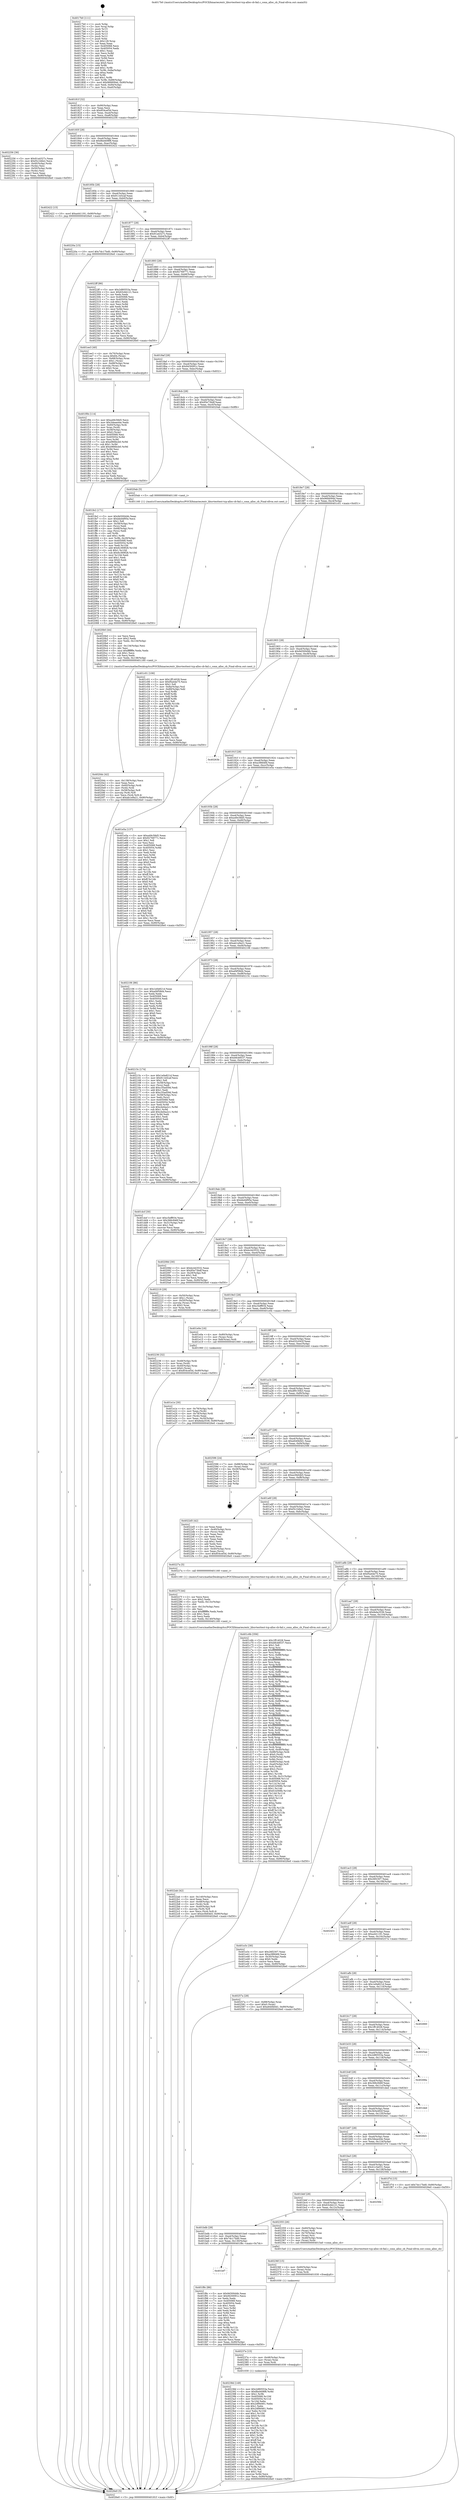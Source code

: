 digraph "0x4017b0" {
  label = "0x4017b0 (/mnt/c/Users/mathe/Desktop/tcc/POCII/binaries/extr_libuvtesttest-tcp-alloc-cb-fail.c_conn_alloc_cb_Final-ollvm.out::main(0))"
  labelloc = "t"
  node[shape=record]

  Entry [label="",width=0.3,height=0.3,shape=circle,fillcolor=black,style=filled]
  "0x40181f" [label="{
     0x40181f [32]\l
     | [instrs]\l
     &nbsp;&nbsp;0x40181f \<+6\>: mov -0x90(%rbp),%eax\l
     &nbsp;&nbsp;0x401825 \<+2\>: mov %eax,%ecx\l
     &nbsp;&nbsp;0x401827 \<+6\>: sub $0x854cef3d,%ecx\l
     &nbsp;&nbsp;0x40182d \<+6\>: mov %eax,-0xa4(%rbp)\l
     &nbsp;&nbsp;0x401833 \<+6\>: mov %ecx,-0xa8(%rbp)\l
     &nbsp;&nbsp;0x401839 \<+6\>: je 0000000000402256 \<main+0xaa6\>\l
  }"]
  "0x402256" [label="{
     0x402256 [36]\l
     | [instrs]\l
     &nbsp;&nbsp;0x402256 \<+5\>: mov $0x91a4327c,%eax\l
     &nbsp;&nbsp;0x40225b \<+5\>: mov $0xf3c1b6e2,%ecx\l
     &nbsp;&nbsp;0x402260 \<+4\>: mov -0x40(%rbp),%rdx\l
     &nbsp;&nbsp;0x402264 \<+2\>: mov (%rdx),%esi\l
     &nbsp;&nbsp;0x402266 \<+4\>: mov -0x50(%rbp),%rdx\l
     &nbsp;&nbsp;0x40226a \<+2\>: cmp (%rdx),%esi\l
     &nbsp;&nbsp;0x40226c \<+3\>: cmovl %ecx,%eax\l
     &nbsp;&nbsp;0x40226f \<+6\>: mov %eax,-0x90(%rbp)\l
     &nbsp;&nbsp;0x402275 \<+5\>: jmp 00000000004026e0 \<main+0xf30\>\l
  }"]
  "0x40183f" [label="{
     0x40183f [28]\l
     | [instrs]\l
     &nbsp;&nbsp;0x40183f \<+5\>: jmp 0000000000401844 \<main+0x94\>\l
     &nbsp;&nbsp;0x401844 \<+6\>: mov -0xa4(%rbp),%eax\l
     &nbsp;&nbsp;0x40184a \<+5\>: sub $0x8bd408f8,%eax\l
     &nbsp;&nbsp;0x40184f \<+6\>: mov %eax,-0xac(%rbp)\l
     &nbsp;&nbsp;0x401855 \<+6\>: je 0000000000402422 \<main+0xc72\>\l
  }"]
  Exit [label="",width=0.3,height=0.3,shape=circle,fillcolor=black,style=filled,peripheries=2]
  "0x402422" [label="{
     0x402422 [15]\l
     | [instrs]\l
     &nbsp;&nbsp;0x402422 \<+10\>: movl $0xa441191,-0x90(%rbp)\l
     &nbsp;&nbsp;0x40242c \<+5\>: jmp 00000000004026e0 \<main+0xf30\>\l
  }"]
  "0x40185b" [label="{
     0x40185b [28]\l
     | [instrs]\l
     &nbsp;&nbsp;0x40185b \<+5\>: jmp 0000000000401860 \<main+0xb0\>\l
     &nbsp;&nbsp;0x401860 \<+6\>: mov -0xa4(%rbp),%eax\l
     &nbsp;&nbsp;0x401866 \<+5\>: sub $0x911b5caf,%eax\l
     &nbsp;&nbsp;0x40186b \<+6\>: mov %eax,-0xb0(%rbp)\l
     &nbsp;&nbsp;0x401871 \<+6\>: je 000000000040220a \<main+0xa5a\>\l
  }"]
  "0x40238d" [label="{
     0x40238d [149]\l
     | [instrs]\l
     &nbsp;&nbsp;0x40238d \<+5\>: mov $0x2d80553a,%ecx\l
     &nbsp;&nbsp;0x402392 \<+6\>: mov $0x8bd408f8,%r8d\l
     &nbsp;&nbsp;0x402398 \<+3\>: mov $0x1,%r9b\l
     &nbsp;&nbsp;0x40239b \<+8\>: mov 0x405068,%r10d\l
     &nbsp;&nbsp;0x4023a3 \<+8\>: mov 0x405054,%r11d\l
     &nbsp;&nbsp;0x4023ab \<+3\>: mov %r10d,%ebx\l
     &nbsp;&nbsp;0x4023ae \<+6\>: add $0x2df9d461,%ebx\l
     &nbsp;&nbsp;0x4023b4 \<+3\>: sub $0x1,%ebx\l
     &nbsp;&nbsp;0x4023b7 \<+6\>: sub $0x2df9d461,%ebx\l
     &nbsp;&nbsp;0x4023bd \<+4\>: imul %ebx,%r10d\l
     &nbsp;&nbsp;0x4023c1 \<+4\>: and $0x1,%r10d\l
     &nbsp;&nbsp;0x4023c5 \<+4\>: cmp $0x0,%r10d\l
     &nbsp;&nbsp;0x4023c9 \<+4\>: sete %r14b\l
     &nbsp;&nbsp;0x4023cd \<+4\>: cmp $0xa,%r11d\l
     &nbsp;&nbsp;0x4023d1 \<+4\>: setl %r15b\l
     &nbsp;&nbsp;0x4023d5 \<+3\>: mov %r14b,%r12b\l
     &nbsp;&nbsp;0x4023d8 \<+4\>: xor $0xff,%r12b\l
     &nbsp;&nbsp;0x4023dc \<+3\>: mov %r15b,%r13b\l
     &nbsp;&nbsp;0x4023df \<+4\>: xor $0xff,%r13b\l
     &nbsp;&nbsp;0x4023e3 \<+4\>: xor $0x1,%r9b\l
     &nbsp;&nbsp;0x4023e7 \<+3\>: mov %r12b,%al\l
     &nbsp;&nbsp;0x4023ea \<+2\>: and $0xff,%al\l
     &nbsp;&nbsp;0x4023ec \<+3\>: and %r9b,%r14b\l
     &nbsp;&nbsp;0x4023ef \<+3\>: mov %r13b,%dl\l
     &nbsp;&nbsp;0x4023f2 \<+3\>: and $0xff,%dl\l
     &nbsp;&nbsp;0x4023f5 \<+3\>: and %r9b,%r15b\l
     &nbsp;&nbsp;0x4023f8 \<+3\>: or %r14b,%al\l
     &nbsp;&nbsp;0x4023fb \<+3\>: or %r15b,%dl\l
     &nbsp;&nbsp;0x4023fe \<+2\>: xor %dl,%al\l
     &nbsp;&nbsp;0x402400 \<+3\>: or %r13b,%r12b\l
     &nbsp;&nbsp;0x402403 \<+4\>: xor $0xff,%r12b\l
     &nbsp;&nbsp;0x402407 \<+4\>: or $0x1,%r9b\l
     &nbsp;&nbsp;0x40240b \<+3\>: and %r9b,%r12b\l
     &nbsp;&nbsp;0x40240e \<+3\>: or %r12b,%al\l
     &nbsp;&nbsp;0x402411 \<+2\>: test $0x1,%al\l
     &nbsp;&nbsp;0x402413 \<+4\>: cmovne %r8d,%ecx\l
     &nbsp;&nbsp;0x402417 \<+6\>: mov %ecx,-0x90(%rbp)\l
     &nbsp;&nbsp;0x40241d \<+5\>: jmp 00000000004026e0 \<main+0xf30\>\l
  }"]
  "0x40220a" [label="{
     0x40220a [15]\l
     | [instrs]\l
     &nbsp;&nbsp;0x40220a \<+10\>: movl $0x7dc17bd0,-0x90(%rbp)\l
     &nbsp;&nbsp;0x402214 \<+5\>: jmp 00000000004026e0 \<main+0xf30\>\l
  }"]
  "0x401877" [label="{
     0x401877 [28]\l
     | [instrs]\l
     &nbsp;&nbsp;0x401877 \<+5\>: jmp 000000000040187c \<main+0xcc\>\l
     &nbsp;&nbsp;0x40187c \<+6\>: mov -0xa4(%rbp),%eax\l
     &nbsp;&nbsp;0x401882 \<+5\>: sub $0x91a4327c,%eax\l
     &nbsp;&nbsp;0x401887 \<+6\>: mov %eax,-0xb4(%rbp)\l
     &nbsp;&nbsp;0x40188d \<+6\>: je 00000000004022ff \<main+0xb4f\>\l
  }"]
  "0x40237e" [label="{
     0x40237e [15]\l
     | [instrs]\l
     &nbsp;&nbsp;0x40237e \<+4\>: mov -0x48(%rbp),%rax\l
     &nbsp;&nbsp;0x402382 \<+3\>: mov (%rax),%rax\l
     &nbsp;&nbsp;0x402385 \<+3\>: mov %rax,%rdi\l
     &nbsp;&nbsp;0x402388 \<+5\>: call 0000000000401030 \<free@plt\>\l
     | [calls]\l
     &nbsp;&nbsp;0x401030 \{1\} (unknown)\l
  }"]
  "0x4022ff" [label="{
     0x4022ff [86]\l
     | [instrs]\l
     &nbsp;&nbsp;0x4022ff \<+5\>: mov $0x2d80553a,%eax\l
     &nbsp;&nbsp;0x402304 \<+5\>: mov $0x63cbb121,%ecx\l
     &nbsp;&nbsp;0x402309 \<+2\>: xor %edx,%edx\l
     &nbsp;&nbsp;0x40230b \<+7\>: mov 0x405068,%esi\l
     &nbsp;&nbsp;0x402312 \<+7\>: mov 0x405054,%edi\l
     &nbsp;&nbsp;0x402319 \<+3\>: sub $0x1,%edx\l
     &nbsp;&nbsp;0x40231c \<+3\>: mov %esi,%r8d\l
     &nbsp;&nbsp;0x40231f \<+3\>: add %edx,%r8d\l
     &nbsp;&nbsp;0x402322 \<+4\>: imul %r8d,%esi\l
     &nbsp;&nbsp;0x402326 \<+3\>: and $0x1,%esi\l
     &nbsp;&nbsp;0x402329 \<+3\>: cmp $0x0,%esi\l
     &nbsp;&nbsp;0x40232c \<+4\>: sete %r9b\l
     &nbsp;&nbsp;0x402330 \<+3\>: cmp $0xa,%edi\l
     &nbsp;&nbsp;0x402333 \<+4\>: setl %r10b\l
     &nbsp;&nbsp;0x402337 \<+3\>: mov %r9b,%r11b\l
     &nbsp;&nbsp;0x40233a \<+3\>: and %r10b,%r11b\l
     &nbsp;&nbsp;0x40233d \<+3\>: xor %r10b,%r9b\l
     &nbsp;&nbsp;0x402340 \<+3\>: or %r9b,%r11b\l
     &nbsp;&nbsp;0x402343 \<+4\>: test $0x1,%r11b\l
     &nbsp;&nbsp;0x402347 \<+3\>: cmovne %ecx,%eax\l
     &nbsp;&nbsp;0x40234a \<+6\>: mov %eax,-0x90(%rbp)\l
     &nbsp;&nbsp;0x402350 \<+5\>: jmp 00000000004026e0 \<main+0xf30\>\l
  }"]
  "0x401893" [label="{
     0x401893 [28]\l
     | [instrs]\l
     &nbsp;&nbsp;0x401893 \<+5\>: jmp 0000000000401898 \<main+0xe8\>\l
     &nbsp;&nbsp;0x401898 \<+6\>: mov -0xa4(%rbp),%eax\l
     &nbsp;&nbsp;0x40189e \<+5\>: sub $0x92769771,%eax\l
     &nbsp;&nbsp;0x4018a3 \<+6\>: mov %eax,-0xb8(%rbp)\l
     &nbsp;&nbsp;0x4018a9 \<+6\>: je 0000000000401ee3 \<main+0x733\>\l
  }"]
  "0x40236f" [label="{
     0x40236f [15]\l
     | [instrs]\l
     &nbsp;&nbsp;0x40236f \<+4\>: mov -0x60(%rbp),%rax\l
     &nbsp;&nbsp;0x402373 \<+3\>: mov (%rax),%rax\l
     &nbsp;&nbsp;0x402376 \<+3\>: mov %rax,%rdi\l
     &nbsp;&nbsp;0x402379 \<+5\>: call 0000000000401030 \<free@plt\>\l
     | [calls]\l
     &nbsp;&nbsp;0x401030 \{1\} (unknown)\l
  }"]
  "0x401ee3" [label="{
     0x401ee3 [40]\l
     | [instrs]\l
     &nbsp;&nbsp;0x401ee3 \<+4\>: mov -0x70(%rbp),%rax\l
     &nbsp;&nbsp;0x401ee7 \<+7\>: movq $0x64,(%rax)\l
     &nbsp;&nbsp;0x401eee \<+4\>: mov -0x68(%rbp),%rax\l
     &nbsp;&nbsp;0x401ef2 \<+6\>: movl $0x1,(%rax)\l
     &nbsp;&nbsp;0x401ef8 \<+4\>: mov -0x68(%rbp),%rax\l
     &nbsp;&nbsp;0x401efc \<+3\>: movslq (%rax),%rax\l
     &nbsp;&nbsp;0x401eff \<+4\>: shl $0x2,%rax\l
     &nbsp;&nbsp;0x401f03 \<+3\>: mov %rax,%rdi\l
     &nbsp;&nbsp;0x401f06 \<+5\>: call 0000000000401050 \<malloc@plt\>\l
     | [calls]\l
     &nbsp;&nbsp;0x401050 \{1\} (unknown)\l
  }"]
  "0x4018af" [label="{
     0x4018af [28]\l
     | [instrs]\l
     &nbsp;&nbsp;0x4018af \<+5\>: jmp 00000000004018b4 \<main+0x104\>\l
     &nbsp;&nbsp;0x4018b4 \<+6\>: mov -0xa4(%rbp),%eax\l
     &nbsp;&nbsp;0x4018ba \<+5\>: sub $0x9430091c,%eax\l
     &nbsp;&nbsp;0x4018bf \<+6\>: mov %eax,-0xbc(%rbp)\l
     &nbsp;&nbsp;0x4018c5 \<+6\>: je 0000000000401fe2 \<main+0x832\>\l
  }"]
  "0x4022ab" [label="{
     0x4022ab [42]\l
     | [instrs]\l
     &nbsp;&nbsp;0x4022ab \<+6\>: mov -0x140(%rbp),%ecx\l
     &nbsp;&nbsp;0x4022b1 \<+3\>: imul %eax,%ecx\l
     &nbsp;&nbsp;0x4022b4 \<+4\>: mov -0x48(%rbp),%rdi\l
     &nbsp;&nbsp;0x4022b8 \<+3\>: mov (%rdi),%rdi\l
     &nbsp;&nbsp;0x4022bb \<+4\>: mov -0x40(%rbp),%r8\l
     &nbsp;&nbsp;0x4022bf \<+3\>: movslq (%r8),%r8\l
     &nbsp;&nbsp;0x4022c2 \<+4\>: mov %ecx,(%rdi,%r8,4)\l
     &nbsp;&nbsp;0x4022c6 \<+10\>: movl $0xec0b64b5,-0x90(%rbp)\l
     &nbsp;&nbsp;0x4022d0 \<+5\>: jmp 00000000004026e0 \<main+0xf30\>\l
  }"]
  "0x401fe2" [label="{
     0x401fe2 [171]\l
     | [instrs]\l
     &nbsp;&nbsp;0x401fe2 \<+5\>: mov $0x9d300d4b,%eax\l
     &nbsp;&nbsp;0x401fe7 \<+5\>: mov $0xbbd4f95e,%ecx\l
     &nbsp;&nbsp;0x401fec \<+2\>: mov $0x1,%dl\l
     &nbsp;&nbsp;0x401fee \<+4\>: mov -0x58(%rbp),%rsi\l
     &nbsp;&nbsp;0x401ff2 \<+2\>: mov (%rsi),%edi\l
     &nbsp;&nbsp;0x401ff4 \<+4\>: mov -0x68(%rbp),%rsi\l
     &nbsp;&nbsp;0x401ff8 \<+2\>: cmp (%rsi),%edi\l
     &nbsp;&nbsp;0x401ffa \<+4\>: setl %r8b\l
     &nbsp;&nbsp;0x401ffe \<+4\>: and $0x1,%r8b\l
     &nbsp;&nbsp;0x402002 \<+4\>: mov %r8b,-0x29(%rbp)\l
     &nbsp;&nbsp;0x402006 \<+7\>: mov 0x405068,%edi\l
     &nbsp;&nbsp;0x40200d \<+8\>: mov 0x405054,%r9d\l
     &nbsp;&nbsp;0x402015 \<+3\>: mov %edi,%r10d\l
     &nbsp;&nbsp;0x402018 \<+7\>: add $0x6c369f28,%r10d\l
     &nbsp;&nbsp;0x40201f \<+4\>: sub $0x1,%r10d\l
     &nbsp;&nbsp;0x402023 \<+7\>: sub $0x6c369f28,%r10d\l
     &nbsp;&nbsp;0x40202a \<+4\>: imul %r10d,%edi\l
     &nbsp;&nbsp;0x40202e \<+3\>: and $0x1,%edi\l
     &nbsp;&nbsp;0x402031 \<+3\>: cmp $0x0,%edi\l
     &nbsp;&nbsp;0x402034 \<+4\>: sete %r8b\l
     &nbsp;&nbsp;0x402038 \<+4\>: cmp $0xa,%r9d\l
     &nbsp;&nbsp;0x40203c \<+4\>: setl %r11b\l
     &nbsp;&nbsp;0x402040 \<+3\>: mov %r8b,%bl\l
     &nbsp;&nbsp;0x402043 \<+3\>: xor $0xff,%bl\l
     &nbsp;&nbsp;0x402046 \<+3\>: mov %r11b,%r14b\l
     &nbsp;&nbsp;0x402049 \<+4\>: xor $0xff,%r14b\l
     &nbsp;&nbsp;0x40204d \<+3\>: xor $0x0,%dl\l
     &nbsp;&nbsp;0x402050 \<+3\>: mov %bl,%r15b\l
     &nbsp;&nbsp;0x402053 \<+4\>: and $0x0,%r15b\l
     &nbsp;&nbsp;0x402057 \<+3\>: and %dl,%r8b\l
     &nbsp;&nbsp;0x40205a \<+3\>: mov %r14b,%r12b\l
     &nbsp;&nbsp;0x40205d \<+4\>: and $0x0,%r12b\l
     &nbsp;&nbsp;0x402061 \<+3\>: and %dl,%r11b\l
     &nbsp;&nbsp;0x402064 \<+3\>: or %r8b,%r15b\l
     &nbsp;&nbsp;0x402067 \<+3\>: or %r11b,%r12b\l
     &nbsp;&nbsp;0x40206a \<+3\>: xor %r12b,%r15b\l
     &nbsp;&nbsp;0x40206d \<+3\>: or %r14b,%bl\l
     &nbsp;&nbsp;0x402070 \<+3\>: xor $0xff,%bl\l
     &nbsp;&nbsp;0x402073 \<+3\>: or $0x0,%dl\l
     &nbsp;&nbsp;0x402076 \<+2\>: and %dl,%bl\l
     &nbsp;&nbsp;0x402078 \<+3\>: or %bl,%r15b\l
     &nbsp;&nbsp;0x40207b \<+4\>: test $0x1,%r15b\l
     &nbsp;&nbsp;0x40207f \<+3\>: cmovne %ecx,%eax\l
     &nbsp;&nbsp;0x402082 \<+6\>: mov %eax,-0x90(%rbp)\l
     &nbsp;&nbsp;0x402088 \<+5\>: jmp 00000000004026e0 \<main+0xf30\>\l
  }"]
  "0x4018cb" [label="{
     0x4018cb [28]\l
     | [instrs]\l
     &nbsp;&nbsp;0x4018cb \<+5\>: jmp 00000000004018d0 \<main+0x120\>\l
     &nbsp;&nbsp;0x4018d0 \<+6\>: mov -0xa4(%rbp),%eax\l
     &nbsp;&nbsp;0x4018d6 \<+5\>: sub $0x95e73bdf,%eax\l
     &nbsp;&nbsp;0x4018db \<+6\>: mov %eax,-0xc0(%rbp)\l
     &nbsp;&nbsp;0x4018e1 \<+6\>: je 00000000004020ab \<main+0x8fb\>\l
  }"]
  "0x40227f" [label="{
     0x40227f [44]\l
     | [instrs]\l
     &nbsp;&nbsp;0x40227f \<+2\>: xor %ecx,%ecx\l
     &nbsp;&nbsp;0x402281 \<+5\>: mov $0x2,%edx\l
     &nbsp;&nbsp;0x402286 \<+6\>: mov %edx,-0x13c(%rbp)\l
     &nbsp;&nbsp;0x40228c \<+1\>: cltd\l
     &nbsp;&nbsp;0x40228d \<+6\>: mov -0x13c(%rbp),%esi\l
     &nbsp;&nbsp;0x402293 \<+2\>: idiv %esi\l
     &nbsp;&nbsp;0x402295 \<+6\>: imul $0xfffffffe,%edx,%edx\l
     &nbsp;&nbsp;0x40229b \<+3\>: sub $0x1,%ecx\l
     &nbsp;&nbsp;0x40229e \<+2\>: sub %ecx,%edx\l
     &nbsp;&nbsp;0x4022a0 \<+6\>: mov %edx,-0x140(%rbp)\l
     &nbsp;&nbsp;0x4022a6 \<+5\>: call 0000000000401160 \<next_i\>\l
     | [calls]\l
     &nbsp;&nbsp;0x401160 \{1\} (/mnt/c/Users/mathe/Desktop/tcc/POCII/binaries/extr_libuvtesttest-tcp-alloc-cb-fail.c_conn_alloc_cb_Final-ollvm.out::next_i)\l
  }"]
  "0x4020ab" [label="{
     0x4020ab [5]\l
     | [instrs]\l
     &nbsp;&nbsp;0x4020ab \<+5\>: call 0000000000401160 \<next_i\>\l
     | [calls]\l
     &nbsp;&nbsp;0x401160 \{1\} (/mnt/c/Users/mathe/Desktop/tcc/POCII/binaries/extr_libuvtesttest-tcp-alloc-cb-fail.c_conn_alloc_cb_Final-ollvm.out::next_i)\l
  }"]
  "0x4018e7" [label="{
     0x4018e7 [28]\l
     | [instrs]\l
     &nbsp;&nbsp;0x4018e7 \<+5\>: jmp 00000000004018ec \<main+0x13c\>\l
     &nbsp;&nbsp;0x4018ec \<+6\>: mov -0xa4(%rbp),%eax\l
     &nbsp;&nbsp;0x4018f2 \<+5\>: sub $0x96fd094d,%eax\l
     &nbsp;&nbsp;0x4018f7 \<+6\>: mov %eax,-0xc4(%rbp)\l
     &nbsp;&nbsp;0x4018fd \<+6\>: je 0000000000401c01 \<main+0x451\>\l
  }"]
  "0x402236" [label="{
     0x402236 [32]\l
     | [instrs]\l
     &nbsp;&nbsp;0x402236 \<+4\>: mov -0x48(%rbp),%rdi\l
     &nbsp;&nbsp;0x40223a \<+3\>: mov %rax,(%rdi)\l
     &nbsp;&nbsp;0x40223d \<+4\>: mov -0x40(%rbp),%rax\l
     &nbsp;&nbsp;0x402241 \<+6\>: movl $0x0,(%rax)\l
     &nbsp;&nbsp;0x402247 \<+10\>: movl $0x854cef3d,-0x90(%rbp)\l
     &nbsp;&nbsp;0x402251 \<+5\>: jmp 00000000004026e0 \<main+0xf30\>\l
  }"]
  "0x401c01" [label="{
     0x401c01 [106]\l
     | [instrs]\l
     &nbsp;&nbsp;0x401c01 \<+5\>: mov $0x1ff14028,%eax\l
     &nbsp;&nbsp;0x401c06 \<+5\>: mov $0xf5a44e75,%ecx\l
     &nbsp;&nbsp;0x401c0b \<+2\>: mov $0x1,%dl\l
     &nbsp;&nbsp;0x401c0d \<+7\>: mov -0x8a(%rbp),%sil\l
     &nbsp;&nbsp;0x401c14 \<+7\>: mov -0x89(%rbp),%dil\l
     &nbsp;&nbsp;0x401c1b \<+3\>: mov %sil,%r8b\l
     &nbsp;&nbsp;0x401c1e \<+4\>: xor $0xff,%r8b\l
     &nbsp;&nbsp;0x401c22 \<+3\>: mov %dil,%r9b\l
     &nbsp;&nbsp;0x401c25 \<+4\>: xor $0xff,%r9b\l
     &nbsp;&nbsp;0x401c29 \<+3\>: xor $0x1,%dl\l
     &nbsp;&nbsp;0x401c2c \<+3\>: mov %r8b,%r10b\l
     &nbsp;&nbsp;0x401c2f \<+4\>: and $0xff,%r10b\l
     &nbsp;&nbsp;0x401c33 \<+3\>: and %dl,%sil\l
     &nbsp;&nbsp;0x401c36 \<+3\>: mov %r9b,%r11b\l
     &nbsp;&nbsp;0x401c39 \<+4\>: and $0xff,%r11b\l
     &nbsp;&nbsp;0x401c3d \<+3\>: and %dl,%dil\l
     &nbsp;&nbsp;0x401c40 \<+3\>: or %sil,%r10b\l
     &nbsp;&nbsp;0x401c43 \<+3\>: or %dil,%r11b\l
     &nbsp;&nbsp;0x401c46 \<+3\>: xor %r11b,%r10b\l
     &nbsp;&nbsp;0x401c49 \<+3\>: or %r9b,%r8b\l
     &nbsp;&nbsp;0x401c4c \<+4\>: xor $0xff,%r8b\l
     &nbsp;&nbsp;0x401c50 \<+3\>: or $0x1,%dl\l
     &nbsp;&nbsp;0x401c53 \<+3\>: and %dl,%r8b\l
     &nbsp;&nbsp;0x401c56 \<+3\>: or %r8b,%r10b\l
     &nbsp;&nbsp;0x401c59 \<+4\>: test $0x1,%r10b\l
     &nbsp;&nbsp;0x401c5d \<+3\>: cmovne %ecx,%eax\l
     &nbsp;&nbsp;0x401c60 \<+6\>: mov %eax,-0x90(%rbp)\l
     &nbsp;&nbsp;0x401c66 \<+5\>: jmp 00000000004026e0 \<main+0xf30\>\l
  }"]
  "0x401903" [label="{
     0x401903 [28]\l
     | [instrs]\l
     &nbsp;&nbsp;0x401903 \<+5\>: jmp 0000000000401908 \<main+0x158\>\l
     &nbsp;&nbsp;0x401908 \<+6\>: mov -0xa4(%rbp),%eax\l
     &nbsp;&nbsp;0x40190e \<+5\>: sub $0x9d300d4b,%eax\l
     &nbsp;&nbsp;0x401913 \<+6\>: mov %eax,-0xc8(%rbp)\l
     &nbsp;&nbsp;0x401919 \<+6\>: je 000000000040263b \<main+0xe8b\>\l
  }"]
  "0x4026e0" [label="{
     0x4026e0 [5]\l
     | [instrs]\l
     &nbsp;&nbsp;0x4026e0 \<+5\>: jmp 000000000040181f \<main+0x6f\>\l
  }"]
  "0x4017b0" [label="{
     0x4017b0 [111]\l
     | [instrs]\l
     &nbsp;&nbsp;0x4017b0 \<+1\>: push %rbp\l
     &nbsp;&nbsp;0x4017b1 \<+3\>: mov %rsp,%rbp\l
     &nbsp;&nbsp;0x4017b4 \<+2\>: push %r15\l
     &nbsp;&nbsp;0x4017b6 \<+2\>: push %r14\l
     &nbsp;&nbsp;0x4017b8 \<+2\>: push %r13\l
     &nbsp;&nbsp;0x4017ba \<+2\>: push %r12\l
     &nbsp;&nbsp;0x4017bc \<+1\>: push %rbx\l
     &nbsp;&nbsp;0x4017bd \<+7\>: sub $0x128,%rsp\l
     &nbsp;&nbsp;0x4017c4 \<+2\>: xor %eax,%eax\l
     &nbsp;&nbsp;0x4017c6 \<+7\>: mov 0x405068,%ecx\l
     &nbsp;&nbsp;0x4017cd \<+7\>: mov 0x405054,%edx\l
     &nbsp;&nbsp;0x4017d4 \<+3\>: sub $0x1,%eax\l
     &nbsp;&nbsp;0x4017d7 \<+3\>: mov %ecx,%r8d\l
     &nbsp;&nbsp;0x4017da \<+3\>: add %eax,%r8d\l
     &nbsp;&nbsp;0x4017dd \<+4\>: imul %r8d,%ecx\l
     &nbsp;&nbsp;0x4017e1 \<+3\>: and $0x1,%ecx\l
     &nbsp;&nbsp;0x4017e4 \<+3\>: cmp $0x0,%ecx\l
     &nbsp;&nbsp;0x4017e7 \<+4\>: sete %r9b\l
     &nbsp;&nbsp;0x4017eb \<+4\>: and $0x1,%r9b\l
     &nbsp;&nbsp;0x4017ef \<+7\>: mov %r9b,-0x8a(%rbp)\l
     &nbsp;&nbsp;0x4017f6 \<+3\>: cmp $0xa,%edx\l
     &nbsp;&nbsp;0x4017f9 \<+4\>: setl %r9b\l
     &nbsp;&nbsp;0x4017fd \<+4\>: and $0x1,%r9b\l
     &nbsp;&nbsp;0x401801 \<+7\>: mov %r9b,-0x89(%rbp)\l
     &nbsp;&nbsp;0x401808 \<+10\>: movl $0x96fd094d,-0x90(%rbp)\l
     &nbsp;&nbsp;0x401812 \<+6\>: mov %edi,-0x94(%rbp)\l
     &nbsp;&nbsp;0x401818 \<+7\>: mov %rsi,-0xa0(%rbp)\l
  }"]
  "0x4020dc" [label="{
     0x4020dc [42]\l
     | [instrs]\l
     &nbsp;&nbsp;0x4020dc \<+6\>: mov -0x138(%rbp),%ecx\l
     &nbsp;&nbsp;0x4020e2 \<+3\>: imul %eax,%ecx\l
     &nbsp;&nbsp;0x4020e5 \<+4\>: mov -0x60(%rbp),%rdi\l
     &nbsp;&nbsp;0x4020e9 \<+3\>: mov (%rdi),%rdi\l
     &nbsp;&nbsp;0x4020ec \<+4\>: mov -0x58(%rbp),%r8\l
     &nbsp;&nbsp;0x4020f0 \<+3\>: movslq (%r8),%r8\l
     &nbsp;&nbsp;0x4020f3 \<+4\>: mov %ecx,(%rdi,%r8,4)\l
     &nbsp;&nbsp;0x4020f7 \<+10\>: movl $0xab1e9a21,-0x90(%rbp)\l
     &nbsp;&nbsp;0x402101 \<+5\>: jmp 00000000004026e0 \<main+0xf30\>\l
  }"]
  "0x40263b" [label="{
     0x40263b\l
  }", style=dashed]
  "0x40191f" [label="{
     0x40191f [28]\l
     | [instrs]\l
     &nbsp;&nbsp;0x40191f \<+5\>: jmp 0000000000401924 \<main+0x174\>\l
     &nbsp;&nbsp;0x401924 \<+6\>: mov -0xa4(%rbp),%eax\l
     &nbsp;&nbsp;0x40192a \<+5\>: sub $0xa38fd4fd,%eax\l
     &nbsp;&nbsp;0x40192f \<+6\>: mov %eax,-0xcc(%rbp)\l
     &nbsp;&nbsp;0x401935 \<+6\>: je 0000000000401e5a \<main+0x6aa\>\l
  }"]
  "0x4020b0" [label="{
     0x4020b0 [44]\l
     | [instrs]\l
     &nbsp;&nbsp;0x4020b0 \<+2\>: xor %ecx,%ecx\l
     &nbsp;&nbsp;0x4020b2 \<+5\>: mov $0x2,%edx\l
     &nbsp;&nbsp;0x4020b7 \<+6\>: mov %edx,-0x134(%rbp)\l
     &nbsp;&nbsp;0x4020bd \<+1\>: cltd\l
     &nbsp;&nbsp;0x4020be \<+6\>: mov -0x134(%rbp),%esi\l
     &nbsp;&nbsp;0x4020c4 \<+2\>: idiv %esi\l
     &nbsp;&nbsp;0x4020c6 \<+6\>: imul $0xfffffffe,%edx,%edx\l
     &nbsp;&nbsp;0x4020cc \<+3\>: sub $0x1,%ecx\l
     &nbsp;&nbsp;0x4020cf \<+2\>: sub %ecx,%edx\l
     &nbsp;&nbsp;0x4020d1 \<+6\>: mov %edx,-0x138(%rbp)\l
     &nbsp;&nbsp;0x4020d7 \<+5\>: call 0000000000401160 \<next_i\>\l
     | [calls]\l
     &nbsp;&nbsp;0x401160 \{1\} (/mnt/c/Users/mathe/Desktop/tcc/POCII/binaries/extr_libuvtesttest-tcp-alloc-cb-fail.c_conn_alloc_cb_Final-ollvm.out::next_i)\l
  }"]
  "0x401e5a" [label="{
     0x401e5a [137]\l
     | [instrs]\l
     &nbsp;&nbsp;0x401e5a \<+5\>: mov $0xa49c58d5,%eax\l
     &nbsp;&nbsp;0x401e5f \<+5\>: mov $0x92769771,%ecx\l
     &nbsp;&nbsp;0x401e64 \<+2\>: mov $0x1,%dl\l
     &nbsp;&nbsp;0x401e66 \<+2\>: xor %esi,%esi\l
     &nbsp;&nbsp;0x401e68 \<+7\>: mov 0x405068,%edi\l
     &nbsp;&nbsp;0x401e6f \<+8\>: mov 0x405054,%r8d\l
     &nbsp;&nbsp;0x401e77 \<+3\>: sub $0x1,%esi\l
     &nbsp;&nbsp;0x401e7a \<+3\>: mov %edi,%r9d\l
     &nbsp;&nbsp;0x401e7d \<+3\>: add %esi,%r9d\l
     &nbsp;&nbsp;0x401e80 \<+4\>: imul %r9d,%edi\l
     &nbsp;&nbsp;0x401e84 \<+3\>: and $0x1,%edi\l
     &nbsp;&nbsp;0x401e87 \<+3\>: cmp $0x0,%edi\l
     &nbsp;&nbsp;0x401e8a \<+4\>: sete %r10b\l
     &nbsp;&nbsp;0x401e8e \<+4\>: cmp $0xa,%r8d\l
     &nbsp;&nbsp;0x401e92 \<+4\>: setl %r11b\l
     &nbsp;&nbsp;0x401e96 \<+3\>: mov %r10b,%bl\l
     &nbsp;&nbsp;0x401e99 \<+3\>: xor $0xff,%bl\l
     &nbsp;&nbsp;0x401e9c \<+3\>: mov %r11b,%r14b\l
     &nbsp;&nbsp;0x401e9f \<+4\>: xor $0xff,%r14b\l
     &nbsp;&nbsp;0x401ea3 \<+3\>: xor $0x0,%dl\l
     &nbsp;&nbsp;0x401ea6 \<+3\>: mov %bl,%r15b\l
     &nbsp;&nbsp;0x401ea9 \<+4\>: and $0x0,%r15b\l
     &nbsp;&nbsp;0x401ead \<+3\>: and %dl,%r10b\l
     &nbsp;&nbsp;0x401eb0 \<+3\>: mov %r14b,%r12b\l
     &nbsp;&nbsp;0x401eb3 \<+4\>: and $0x0,%r12b\l
     &nbsp;&nbsp;0x401eb7 \<+3\>: and %dl,%r11b\l
     &nbsp;&nbsp;0x401eba \<+3\>: or %r10b,%r15b\l
     &nbsp;&nbsp;0x401ebd \<+3\>: or %r11b,%r12b\l
     &nbsp;&nbsp;0x401ec0 \<+3\>: xor %r12b,%r15b\l
     &nbsp;&nbsp;0x401ec3 \<+3\>: or %r14b,%bl\l
     &nbsp;&nbsp;0x401ec6 \<+3\>: xor $0xff,%bl\l
     &nbsp;&nbsp;0x401ec9 \<+3\>: or $0x0,%dl\l
     &nbsp;&nbsp;0x401ecc \<+2\>: and %dl,%bl\l
     &nbsp;&nbsp;0x401ece \<+3\>: or %bl,%r15b\l
     &nbsp;&nbsp;0x401ed1 \<+4\>: test $0x1,%r15b\l
     &nbsp;&nbsp;0x401ed5 \<+3\>: cmovne %ecx,%eax\l
     &nbsp;&nbsp;0x401ed8 \<+6\>: mov %eax,-0x90(%rbp)\l
     &nbsp;&nbsp;0x401ede \<+5\>: jmp 00000000004026e0 \<main+0xf30\>\l
  }"]
  "0x40193b" [label="{
     0x40193b [28]\l
     | [instrs]\l
     &nbsp;&nbsp;0x40193b \<+5\>: jmp 0000000000401940 \<main+0x190\>\l
     &nbsp;&nbsp;0x401940 \<+6\>: mov -0xa4(%rbp),%eax\l
     &nbsp;&nbsp;0x401946 \<+5\>: sub $0xa49c58d5,%eax\l
     &nbsp;&nbsp;0x40194b \<+6\>: mov %eax,-0xd0(%rbp)\l
     &nbsp;&nbsp;0x401951 \<+6\>: je 00000000004025f3 \<main+0xe43\>\l
  }"]
  "0x401bf7" [label="{
     0x401bf7\l
  }", style=dashed]
  "0x4025f3" [label="{
     0x4025f3\l
  }", style=dashed]
  "0x401957" [label="{
     0x401957 [28]\l
     | [instrs]\l
     &nbsp;&nbsp;0x401957 \<+5\>: jmp 000000000040195c \<main+0x1ac\>\l
     &nbsp;&nbsp;0x40195c \<+6\>: mov -0xa4(%rbp),%eax\l
     &nbsp;&nbsp;0x401962 \<+5\>: sub $0xab1e9a21,%eax\l
     &nbsp;&nbsp;0x401967 \<+6\>: mov %eax,-0xd4(%rbp)\l
     &nbsp;&nbsp;0x40196d \<+6\>: je 0000000000402106 \<main+0x956\>\l
  }"]
  "0x401f8c" [label="{
     0x401f8c [86]\l
     | [instrs]\l
     &nbsp;&nbsp;0x401f8c \<+5\>: mov $0x9d300d4b,%eax\l
     &nbsp;&nbsp;0x401f91 \<+5\>: mov $0x9430091c,%ecx\l
     &nbsp;&nbsp;0x401f96 \<+2\>: xor %edx,%edx\l
     &nbsp;&nbsp;0x401f98 \<+7\>: mov 0x405068,%esi\l
     &nbsp;&nbsp;0x401f9f \<+7\>: mov 0x405054,%edi\l
     &nbsp;&nbsp;0x401fa6 \<+3\>: sub $0x1,%edx\l
     &nbsp;&nbsp;0x401fa9 \<+3\>: mov %esi,%r8d\l
     &nbsp;&nbsp;0x401fac \<+3\>: add %edx,%r8d\l
     &nbsp;&nbsp;0x401faf \<+4\>: imul %r8d,%esi\l
     &nbsp;&nbsp;0x401fb3 \<+3\>: and $0x1,%esi\l
     &nbsp;&nbsp;0x401fb6 \<+3\>: cmp $0x0,%esi\l
     &nbsp;&nbsp;0x401fb9 \<+4\>: sete %r9b\l
     &nbsp;&nbsp;0x401fbd \<+3\>: cmp $0xa,%edi\l
     &nbsp;&nbsp;0x401fc0 \<+4\>: setl %r10b\l
     &nbsp;&nbsp;0x401fc4 \<+3\>: mov %r9b,%r11b\l
     &nbsp;&nbsp;0x401fc7 \<+3\>: and %r10b,%r11b\l
     &nbsp;&nbsp;0x401fca \<+3\>: xor %r10b,%r9b\l
     &nbsp;&nbsp;0x401fcd \<+3\>: or %r9b,%r11b\l
     &nbsp;&nbsp;0x401fd0 \<+4\>: test $0x1,%r11b\l
     &nbsp;&nbsp;0x401fd4 \<+3\>: cmovne %ecx,%eax\l
     &nbsp;&nbsp;0x401fd7 \<+6\>: mov %eax,-0x90(%rbp)\l
     &nbsp;&nbsp;0x401fdd \<+5\>: jmp 00000000004026e0 \<main+0xf30\>\l
  }"]
  "0x402106" [label="{
     0x402106 [86]\l
     | [instrs]\l
     &nbsp;&nbsp;0x402106 \<+5\>: mov $0x1e0e821d,%eax\l
     &nbsp;&nbsp;0x40210b \<+5\>: mov $0xaf4f58d4,%ecx\l
     &nbsp;&nbsp;0x402110 \<+2\>: xor %edx,%edx\l
     &nbsp;&nbsp;0x402112 \<+7\>: mov 0x405068,%esi\l
     &nbsp;&nbsp;0x402119 \<+7\>: mov 0x405054,%edi\l
     &nbsp;&nbsp;0x402120 \<+3\>: sub $0x1,%edx\l
     &nbsp;&nbsp;0x402123 \<+3\>: mov %esi,%r8d\l
     &nbsp;&nbsp;0x402126 \<+3\>: add %edx,%r8d\l
     &nbsp;&nbsp;0x402129 \<+4\>: imul %r8d,%esi\l
     &nbsp;&nbsp;0x40212d \<+3\>: and $0x1,%esi\l
     &nbsp;&nbsp;0x402130 \<+3\>: cmp $0x0,%esi\l
     &nbsp;&nbsp;0x402133 \<+4\>: sete %r9b\l
     &nbsp;&nbsp;0x402137 \<+3\>: cmp $0xa,%edi\l
     &nbsp;&nbsp;0x40213a \<+4\>: setl %r10b\l
     &nbsp;&nbsp;0x40213e \<+3\>: mov %r9b,%r11b\l
     &nbsp;&nbsp;0x402141 \<+3\>: and %r10b,%r11b\l
     &nbsp;&nbsp;0x402144 \<+3\>: xor %r10b,%r9b\l
     &nbsp;&nbsp;0x402147 \<+3\>: or %r9b,%r11b\l
     &nbsp;&nbsp;0x40214a \<+4\>: test $0x1,%r11b\l
     &nbsp;&nbsp;0x40214e \<+3\>: cmovne %ecx,%eax\l
     &nbsp;&nbsp;0x402151 \<+6\>: mov %eax,-0x90(%rbp)\l
     &nbsp;&nbsp;0x402157 \<+5\>: jmp 00000000004026e0 \<main+0xf30\>\l
  }"]
  "0x401973" [label="{
     0x401973 [28]\l
     | [instrs]\l
     &nbsp;&nbsp;0x401973 \<+5\>: jmp 0000000000401978 \<main+0x1c8\>\l
     &nbsp;&nbsp;0x401978 \<+6\>: mov -0xa4(%rbp),%eax\l
     &nbsp;&nbsp;0x40197e \<+5\>: sub $0xaf4f58d4,%eax\l
     &nbsp;&nbsp;0x401983 \<+6\>: mov %eax,-0xd8(%rbp)\l
     &nbsp;&nbsp;0x401989 \<+6\>: je 000000000040215c \<main+0x9ac\>\l
  }"]
  "0x401bdb" [label="{
     0x401bdb [28]\l
     | [instrs]\l
     &nbsp;&nbsp;0x401bdb \<+5\>: jmp 0000000000401be0 \<main+0x430\>\l
     &nbsp;&nbsp;0x401be0 \<+6\>: mov -0xa4(%rbp),%eax\l
     &nbsp;&nbsp;0x401be6 \<+5\>: sub $0x7dc17bd0,%eax\l
     &nbsp;&nbsp;0x401beb \<+6\>: mov %eax,-0x130(%rbp)\l
     &nbsp;&nbsp;0x401bf1 \<+6\>: je 0000000000401f8c \<main+0x7dc\>\l
  }"]
  "0x40215c" [label="{
     0x40215c [174]\l
     | [instrs]\l
     &nbsp;&nbsp;0x40215c \<+5\>: mov $0x1e0e821d,%eax\l
     &nbsp;&nbsp;0x402161 \<+5\>: mov $0x911b5caf,%ecx\l
     &nbsp;&nbsp;0x402166 \<+2\>: mov $0x1,%dl\l
     &nbsp;&nbsp;0x402168 \<+4\>: mov -0x58(%rbp),%rsi\l
     &nbsp;&nbsp;0x40216c \<+2\>: mov (%rsi),%edi\l
     &nbsp;&nbsp;0x40216e \<+6\>: add $0xc35ad59d,%edi\l
     &nbsp;&nbsp;0x402174 \<+3\>: add $0x1,%edi\l
     &nbsp;&nbsp;0x402177 \<+6\>: sub $0xc35ad59d,%edi\l
     &nbsp;&nbsp;0x40217d \<+4\>: mov -0x58(%rbp),%rsi\l
     &nbsp;&nbsp;0x402181 \<+2\>: mov %edi,(%rsi)\l
     &nbsp;&nbsp;0x402183 \<+7\>: mov 0x405068,%edi\l
     &nbsp;&nbsp;0x40218a \<+8\>: mov 0x405054,%r8d\l
     &nbsp;&nbsp;0x402192 \<+3\>: mov %edi,%r9d\l
     &nbsp;&nbsp;0x402195 \<+7\>: sub $0xcbd4a2c1,%r9d\l
     &nbsp;&nbsp;0x40219c \<+4\>: sub $0x1,%r9d\l
     &nbsp;&nbsp;0x4021a0 \<+7\>: add $0xcbd4a2c1,%r9d\l
     &nbsp;&nbsp;0x4021a7 \<+4\>: imul %r9d,%edi\l
     &nbsp;&nbsp;0x4021ab \<+3\>: and $0x1,%edi\l
     &nbsp;&nbsp;0x4021ae \<+3\>: cmp $0x0,%edi\l
     &nbsp;&nbsp;0x4021b1 \<+4\>: sete %r10b\l
     &nbsp;&nbsp;0x4021b5 \<+4\>: cmp $0xa,%r8d\l
     &nbsp;&nbsp;0x4021b9 \<+4\>: setl %r11b\l
     &nbsp;&nbsp;0x4021bd \<+3\>: mov %r10b,%bl\l
     &nbsp;&nbsp;0x4021c0 \<+3\>: xor $0xff,%bl\l
     &nbsp;&nbsp;0x4021c3 \<+3\>: mov %r11b,%r14b\l
     &nbsp;&nbsp;0x4021c6 \<+4\>: xor $0xff,%r14b\l
     &nbsp;&nbsp;0x4021ca \<+3\>: xor $0x1,%dl\l
     &nbsp;&nbsp;0x4021cd \<+3\>: mov %bl,%r15b\l
     &nbsp;&nbsp;0x4021d0 \<+4\>: and $0xff,%r15b\l
     &nbsp;&nbsp;0x4021d4 \<+3\>: and %dl,%r10b\l
     &nbsp;&nbsp;0x4021d7 \<+3\>: mov %r14b,%r12b\l
     &nbsp;&nbsp;0x4021da \<+4\>: and $0xff,%r12b\l
     &nbsp;&nbsp;0x4021de \<+3\>: and %dl,%r11b\l
     &nbsp;&nbsp;0x4021e1 \<+3\>: or %r10b,%r15b\l
     &nbsp;&nbsp;0x4021e4 \<+3\>: or %r11b,%r12b\l
     &nbsp;&nbsp;0x4021e7 \<+3\>: xor %r12b,%r15b\l
     &nbsp;&nbsp;0x4021ea \<+3\>: or %r14b,%bl\l
     &nbsp;&nbsp;0x4021ed \<+3\>: xor $0xff,%bl\l
     &nbsp;&nbsp;0x4021f0 \<+3\>: or $0x1,%dl\l
     &nbsp;&nbsp;0x4021f3 \<+2\>: and %dl,%bl\l
     &nbsp;&nbsp;0x4021f5 \<+3\>: or %bl,%r15b\l
     &nbsp;&nbsp;0x4021f8 \<+4\>: test $0x1,%r15b\l
     &nbsp;&nbsp;0x4021fc \<+3\>: cmovne %ecx,%eax\l
     &nbsp;&nbsp;0x4021ff \<+6\>: mov %eax,-0x90(%rbp)\l
     &nbsp;&nbsp;0x402205 \<+5\>: jmp 00000000004026e0 \<main+0xf30\>\l
  }"]
  "0x40198f" [label="{
     0x40198f [28]\l
     | [instrs]\l
     &nbsp;&nbsp;0x40198f \<+5\>: jmp 0000000000401994 \<main+0x1e4\>\l
     &nbsp;&nbsp;0x401994 \<+6\>: mov -0xa4(%rbp),%eax\l
     &nbsp;&nbsp;0x40199a \<+5\>: sub $0xb8cb8537,%eax\l
     &nbsp;&nbsp;0x40199f \<+6\>: mov %eax,-0xdc(%rbp)\l
     &nbsp;&nbsp;0x4019a5 \<+6\>: je 0000000000401dcf \<main+0x61f\>\l
  }"]
  "0x402355" [label="{
     0x402355 [26]\l
     | [instrs]\l
     &nbsp;&nbsp;0x402355 \<+4\>: mov -0x60(%rbp),%rax\l
     &nbsp;&nbsp;0x402359 \<+3\>: mov (%rax),%rdi\l
     &nbsp;&nbsp;0x40235c \<+4\>: mov -0x70(%rbp),%rax\l
     &nbsp;&nbsp;0x402360 \<+3\>: mov (%rax),%rsi\l
     &nbsp;&nbsp;0x402363 \<+4\>: mov -0x48(%rbp),%rax\l
     &nbsp;&nbsp;0x402367 \<+3\>: mov (%rax),%rdx\l
     &nbsp;&nbsp;0x40236a \<+5\>: call 00000000004015a0 \<conn_alloc_cb\>\l
     | [calls]\l
     &nbsp;&nbsp;0x4015a0 \{1\} (/mnt/c/Users/mathe/Desktop/tcc/POCII/binaries/extr_libuvtesttest-tcp-alloc-cb-fail.c_conn_alloc_cb_Final-ollvm.out::conn_alloc_cb)\l
  }"]
  "0x401dcf" [label="{
     0x401dcf [30]\l
     | [instrs]\l
     &nbsp;&nbsp;0x401dcf \<+5\>: mov $0xc5eff934,%eax\l
     &nbsp;&nbsp;0x401dd4 \<+5\>: mov $0x366c946f,%ecx\l
     &nbsp;&nbsp;0x401dd9 \<+3\>: mov -0x31(%rbp),%dl\l
     &nbsp;&nbsp;0x401ddc \<+3\>: test $0x1,%dl\l
     &nbsp;&nbsp;0x401ddf \<+3\>: cmovne %ecx,%eax\l
     &nbsp;&nbsp;0x401de2 \<+6\>: mov %eax,-0x90(%rbp)\l
     &nbsp;&nbsp;0x401de8 \<+5\>: jmp 00000000004026e0 \<main+0xf30\>\l
  }"]
  "0x4019ab" [label="{
     0x4019ab [28]\l
     | [instrs]\l
     &nbsp;&nbsp;0x4019ab \<+5\>: jmp 00000000004019b0 \<main+0x200\>\l
     &nbsp;&nbsp;0x4019b0 \<+6\>: mov -0xa4(%rbp),%eax\l
     &nbsp;&nbsp;0x4019b6 \<+5\>: sub $0xbbd4f95e,%eax\l
     &nbsp;&nbsp;0x4019bb \<+6\>: mov %eax,-0xe0(%rbp)\l
     &nbsp;&nbsp;0x4019c1 \<+6\>: je 000000000040208d \<main+0x8dd\>\l
  }"]
  "0x401bbf" [label="{
     0x401bbf [28]\l
     | [instrs]\l
     &nbsp;&nbsp;0x401bbf \<+5\>: jmp 0000000000401bc4 \<main+0x414\>\l
     &nbsp;&nbsp;0x401bc4 \<+6\>: mov -0xa4(%rbp),%eax\l
     &nbsp;&nbsp;0x401bca \<+5\>: sub $0x63cbb121,%eax\l
     &nbsp;&nbsp;0x401bcf \<+6\>: mov %eax,-0x12c(%rbp)\l
     &nbsp;&nbsp;0x401bd5 \<+6\>: je 0000000000402355 \<main+0xba5\>\l
  }"]
  "0x40208d" [label="{
     0x40208d [30]\l
     | [instrs]\l
     &nbsp;&nbsp;0x40208d \<+5\>: mov $0xbc443532,%eax\l
     &nbsp;&nbsp;0x402092 \<+5\>: mov $0x95e73bdf,%ecx\l
     &nbsp;&nbsp;0x402097 \<+3\>: mov -0x29(%rbp),%dl\l
     &nbsp;&nbsp;0x40209a \<+3\>: test $0x1,%dl\l
     &nbsp;&nbsp;0x40209d \<+3\>: cmovne %ecx,%eax\l
     &nbsp;&nbsp;0x4020a0 \<+6\>: mov %eax,-0x90(%rbp)\l
     &nbsp;&nbsp;0x4020a6 \<+5\>: jmp 00000000004026e0 \<main+0xf30\>\l
  }"]
  "0x4019c7" [label="{
     0x4019c7 [28]\l
     | [instrs]\l
     &nbsp;&nbsp;0x4019c7 \<+5\>: jmp 00000000004019cc \<main+0x21c\>\l
     &nbsp;&nbsp;0x4019cc \<+6\>: mov -0xa4(%rbp),%eax\l
     &nbsp;&nbsp;0x4019d2 \<+5\>: sub $0xbc443532,%eax\l
     &nbsp;&nbsp;0x4019d7 \<+6\>: mov %eax,-0xe4(%rbp)\l
     &nbsp;&nbsp;0x4019dd \<+6\>: je 0000000000402219 \<main+0xa69\>\l
  }"]
  "0x40256b" [label="{
     0x40256b\l
  }", style=dashed]
  "0x402219" [label="{
     0x402219 [29]\l
     | [instrs]\l
     &nbsp;&nbsp;0x402219 \<+4\>: mov -0x50(%rbp),%rax\l
     &nbsp;&nbsp;0x40221d \<+6\>: movl $0x1,(%rax)\l
     &nbsp;&nbsp;0x402223 \<+4\>: mov -0x50(%rbp),%rax\l
     &nbsp;&nbsp;0x402227 \<+3\>: movslq (%rax),%rax\l
     &nbsp;&nbsp;0x40222a \<+4\>: shl $0x2,%rax\l
     &nbsp;&nbsp;0x40222e \<+3\>: mov %rax,%rdi\l
     &nbsp;&nbsp;0x402231 \<+5\>: call 0000000000401050 \<malloc@plt\>\l
     | [calls]\l
     &nbsp;&nbsp;0x401050 \{1\} (unknown)\l
  }"]
  "0x4019e3" [label="{
     0x4019e3 [28]\l
     | [instrs]\l
     &nbsp;&nbsp;0x4019e3 \<+5\>: jmp 00000000004019e8 \<main+0x238\>\l
     &nbsp;&nbsp;0x4019e8 \<+6\>: mov -0xa4(%rbp),%eax\l
     &nbsp;&nbsp;0x4019ee \<+5\>: sub $0xc5eff934,%eax\l
     &nbsp;&nbsp;0x4019f3 \<+6\>: mov %eax,-0xe8(%rbp)\l
     &nbsp;&nbsp;0x4019f9 \<+6\>: je 0000000000401e0e \<main+0x65e\>\l
  }"]
  "0x401ba3" [label="{
     0x401ba3 [28]\l
     | [instrs]\l
     &nbsp;&nbsp;0x401ba3 \<+5\>: jmp 0000000000401ba8 \<main+0x3f8\>\l
     &nbsp;&nbsp;0x401ba8 \<+6\>: mov -0xa4(%rbp),%eax\l
     &nbsp;&nbsp;0x401bae \<+5\>: sub $0x41c3a031,%eax\l
     &nbsp;&nbsp;0x401bb3 \<+6\>: mov %eax,-0x128(%rbp)\l
     &nbsp;&nbsp;0x401bb9 \<+6\>: je 000000000040256b \<main+0xdbb\>\l
  }"]
  "0x401e0e" [label="{
     0x401e0e [16]\l
     | [instrs]\l
     &nbsp;&nbsp;0x401e0e \<+4\>: mov -0x80(%rbp),%rax\l
     &nbsp;&nbsp;0x401e12 \<+3\>: mov (%rax),%rax\l
     &nbsp;&nbsp;0x401e15 \<+4\>: mov 0x8(%rax),%rdi\l
     &nbsp;&nbsp;0x401e19 \<+5\>: call 0000000000401060 \<atoi@plt\>\l
     | [calls]\l
     &nbsp;&nbsp;0x401060 \{1\} (unknown)\l
  }"]
  "0x4019ff" [label="{
     0x4019ff [28]\l
     | [instrs]\l
     &nbsp;&nbsp;0x4019ff \<+5\>: jmp 0000000000401a04 \<main+0x254\>\l
     &nbsp;&nbsp;0x401a04 \<+6\>: mov -0xa4(%rbp),%eax\l
     &nbsp;&nbsp;0x401a0a \<+5\>: sub $0xd32c042f,%eax\l
     &nbsp;&nbsp;0x401a0f \<+6\>: mov %eax,-0xec(%rbp)\l
     &nbsp;&nbsp;0x401a15 \<+6\>: je 0000000000402440 \<main+0xc90\>\l
  }"]
  "0x401f7d" [label="{
     0x401f7d [15]\l
     | [instrs]\l
     &nbsp;&nbsp;0x401f7d \<+10\>: movl $0x7dc17bd0,-0x90(%rbp)\l
     &nbsp;&nbsp;0x401f87 \<+5\>: jmp 00000000004026e0 \<main+0xf30\>\l
  }"]
  "0x402440" [label="{
     0x402440\l
  }", style=dashed]
  "0x401a1b" [label="{
     0x401a1b [28]\l
     | [instrs]\l
     &nbsp;&nbsp;0x401a1b \<+5\>: jmp 0000000000401a20 \<main+0x270\>\l
     &nbsp;&nbsp;0x401a20 \<+6\>: mov -0xa4(%rbp),%eax\l
     &nbsp;&nbsp;0x401a26 \<+5\>: sub $0xdf9150b3,%eax\l
     &nbsp;&nbsp;0x401a2b \<+6\>: mov %eax,-0xf0(%rbp)\l
     &nbsp;&nbsp;0x401a31 \<+6\>: je 00000000004024d3 \<main+0xd23\>\l
  }"]
  "0x401b87" [label="{
     0x401b87 [28]\l
     | [instrs]\l
     &nbsp;&nbsp;0x401b87 \<+5\>: jmp 0000000000401b8c \<main+0x3dc\>\l
     &nbsp;&nbsp;0x401b8c \<+6\>: mov -0xa4(%rbp),%eax\l
     &nbsp;&nbsp;0x401b92 \<+5\>: sub $0x3deae44e,%eax\l
     &nbsp;&nbsp;0x401b97 \<+6\>: mov %eax,-0x124(%rbp)\l
     &nbsp;&nbsp;0x401b9d \<+6\>: je 0000000000401f7d \<main+0x7cd\>\l
  }"]
  "0x4024d3" [label="{
     0x4024d3\l
  }", style=dashed]
  "0x401a37" [label="{
     0x401a37 [28]\l
     | [instrs]\l
     &nbsp;&nbsp;0x401a37 \<+5\>: jmp 0000000000401a3c \<main+0x28c\>\l
     &nbsp;&nbsp;0x401a3c \<+6\>: mov -0xa4(%rbp),%eax\l
     &nbsp;&nbsp;0x401a42 \<+5\>: sub $0xe640b0d1,%eax\l
     &nbsp;&nbsp;0x401a47 \<+6\>: mov %eax,-0xf4(%rbp)\l
     &nbsp;&nbsp;0x401a4d \<+6\>: je 0000000000402596 \<main+0xde6\>\l
  }"]
  "0x4026d1" [label="{
     0x4026d1\l
  }", style=dashed]
  "0x402596" [label="{
     0x402596 [24]\l
     | [instrs]\l
     &nbsp;&nbsp;0x402596 \<+7\>: mov -0x88(%rbp),%rax\l
     &nbsp;&nbsp;0x40259d \<+2\>: mov (%rax),%eax\l
     &nbsp;&nbsp;0x40259f \<+4\>: lea -0x28(%rbp),%rsp\l
     &nbsp;&nbsp;0x4025a3 \<+1\>: pop %rbx\l
     &nbsp;&nbsp;0x4025a4 \<+2\>: pop %r12\l
     &nbsp;&nbsp;0x4025a6 \<+2\>: pop %r13\l
     &nbsp;&nbsp;0x4025a8 \<+2\>: pop %r14\l
     &nbsp;&nbsp;0x4025aa \<+2\>: pop %r15\l
     &nbsp;&nbsp;0x4025ac \<+1\>: pop %rbp\l
     &nbsp;&nbsp;0x4025ad \<+1\>: ret\l
  }"]
  "0x401a53" [label="{
     0x401a53 [28]\l
     | [instrs]\l
     &nbsp;&nbsp;0x401a53 \<+5\>: jmp 0000000000401a58 \<main+0x2a8\>\l
     &nbsp;&nbsp;0x401a58 \<+6\>: mov -0xa4(%rbp),%eax\l
     &nbsp;&nbsp;0x401a5e \<+5\>: sub $0xec0b64b5,%eax\l
     &nbsp;&nbsp;0x401a63 \<+6\>: mov %eax,-0xf8(%rbp)\l
     &nbsp;&nbsp;0x401a69 \<+6\>: je 00000000004022d5 \<main+0xb25\>\l
  }"]
  "0x401b6b" [label="{
     0x401b6b [28]\l
     | [instrs]\l
     &nbsp;&nbsp;0x401b6b \<+5\>: jmp 0000000000401b70 \<main+0x3c0\>\l
     &nbsp;&nbsp;0x401b70 \<+6\>: mov -0xa4(%rbp),%eax\l
     &nbsp;&nbsp;0x401b76 \<+5\>: sub $0x3b5e492f,%eax\l
     &nbsp;&nbsp;0x401b7b \<+6\>: mov %eax,-0x120(%rbp)\l
     &nbsp;&nbsp;0x401b81 \<+6\>: je 00000000004026d1 \<main+0xf21\>\l
  }"]
  "0x4022d5" [label="{
     0x4022d5 [42]\l
     | [instrs]\l
     &nbsp;&nbsp;0x4022d5 \<+2\>: xor %eax,%eax\l
     &nbsp;&nbsp;0x4022d7 \<+4\>: mov -0x40(%rbp),%rcx\l
     &nbsp;&nbsp;0x4022db \<+2\>: mov (%rcx),%edx\l
     &nbsp;&nbsp;0x4022dd \<+2\>: mov %eax,%esi\l
     &nbsp;&nbsp;0x4022df \<+2\>: sub %edx,%esi\l
     &nbsp;&nbsp;0x4022e1 \<+2\>: mov %eax,%edx\l
     &nbsp;&nbsp;0x4022e3 \<+3\>: sub $0x1,%edx\l
     &nbsp;&nbsp;0x4022e6 \<+2\>: add %edx,%esi\l
     &nbsp;&nbsp;0x4022e8 \<+2\>: sub %esi,%eax\l
     &nbsp;&nbsp;0x4022ea \<+4\>: mov -0x40(%rbp),%rcx\l
     &nbsp;&nbsp;0x4022ee \<+2\>: mov %eax,(%rcx)\l
     &nbsp;&nbsp;0x4022f0 \<+10\>: movl $0x854cef3d,-0x90(%rbp)\l
     &nbsp;&nbsp;0x4022fa \<+5\>: jmp 00000000004026e0 \<main+0xf30\>\l
  }"]
  "0x401a6f" [label="{
     0x401a6f [28]\l
     | [instrs]\l
     &nbsp;&nbsp;0x401a6f \<+5\>: jmp 0000000000401a74 \<main+0x2c4\>\l
     &nbsp;&nbsp;0x401a74 \<+6\>: mov -0xa4(%rbp),%eax\l
     &nbsp;&nbsp;0x401a7a \<+5\>: sub $0xf3c1b6e2,%eax\l
     &nbsp;&nbsp;0x401a7f \<+6\>: mov %eax,-0xfc(%rbp)\l
     &nbsp;&nbsp;0x401a85 \<+6\>: je 000000000040227a \<main+0xaca\>\l
  }"]
  "0x401ded" [label="{
     0x401ded\l
  }", style=dashed]
  "0x40227a" [label="{
     0x40227a [5]\l
     | [instrs]\l
     &nbsp;&nbsp;0x40227a \<+5\>: call 0000000000401160 \<next_i\>\l
     | [calls]\l
     &nbsp;&nbsp;0x401160 \{1\} (/mnt/c/Users/mathe/Desktop/tcc/POCII/binaries/extr_libuvtesttest-tcp-alloc-cb-fail.c_conn_alloc_cb_Final-ollvm.out::next_i)\l
  }"]
  "0x401a8b" [label="{
     0x401a8b [28]\l
     | [instrs]\l
     &nbsp;&nbsp;0x401a8b \<+5\>: jmp 0000000000401a90 \<main+0x2e0\>\l
     &nbsp;&nbsp;0x401a90 \<+6\>: mov -0xa4(%rbp),%eax\l
     &nbsp;&nbsp;0x401a96 \<+5\>: sub $0xf5a44e75,%eax\l
     &nbsp;&nbsp;0x401a9b \<+6\>: mov %eax,-0x100(%rbp)\l
     &nbsp;&nbsp;0x401aa1 \<+6\>: je 0000000000401c6b \<main+0x4bb\>\l
  }"]
  "0x401b4f" [label="{
     0x401b4f [28]\l
     | [instrs]\l
     &nbsp;&nbsp;0x401b4f \<+5\>: jmp 0000000000401b54 \<main+0x3a4\>\l
     &nbsp;&nbsp;0x401b54 \<+6\>: mov -0xa4(%rbp),%eax\l
     &nbsp;&nbsp;0x401b5a \<+5\>: sub $0x366c946f,%eax\l
     &nbsp;&nbsp;0x401b5f \<+6\>: mov %eax,-0x11c(%rbp)\l
     &nbsp;&nbsp;0x401b65 \<+6\>: je 0000000000401ded \<main+0x63d\>\l
  }"]
  "0x401c6b" [label="{
     0x401c6b [356]\l
     | [instrs]\l
     &nbsp;&nbsp;0x401c6b \<+5\>: mov $0x1ff14028,%eax\l
     &nbsp;&nbsp;0x401c70 \<+5\>: mov $0xb8cb8537,%ecx\l
     &nbsp;&nbsp;0x401c75 \<+2\>: mov $0x1,%dl\l
     &nbsp;&nbsp;0x401c77 \<+3\>: mov %rsp,%rsi\l
     &nbsp;&nbsp;0x401c7a \<+4\>: add $0xfffffffffffffff0,%rsi\l
     &nbsp;&nbsp;0x401c7e \<+3\>: mov %rsi,%rsp\l
     &nbsp;&nbsp;0x401c81 \<+7\>: mov %rsi,-0x88(%rbp)\l
     &nbsp;&nbsp;0x401c88 \<+3\>: mov %rsp,%rsi\l
     &nbsp;&nbsp;0x401c8b \<+4\>: add $0xfffffffffffffff0,%rsi\l
     &nbsp;&nbsp;0x401c8f \<+3\>: mov %rsi,%rsp\l
     &nbsp;&nbsp;0x401c92 \<+3\>: mov %rsp,%rdi\l
     &nbsp;&nbsp;0x401c95 \<+4\>: add $0xfffffffffffffff0,%rdi\l
     &nbsp;&nbsp;0x401c99 \<+3\>: mov %rdi,%rsp\l
     &nbsp;&nbsp;0x401c9c \<+4\>: mov %rdi,-0x80(%rbp)\l
     &nbsp;&nbsp;0x401ca0 \<+3\>: mov %rsp,%rdi\l
     &nbsp;&nbsp;0x401ca3 \<+4\>: add $0xfffffffffffffff0,%rdi\l
     &nbsp;&nbsp;0x401ca7 \<+3\>: mov %rdi,%rsp\l
     &nbsp;&nbsp;0x401caa \<+4\>: mov %rdi,-0x78(%rbp)\l
     &nbsp;&nbsp;0x401cae \<+3\>: mov %rsp,%rdi\l
     &nbsp;&nbsp;0x401cb1 \<+4\>: add $0xfffffffffffffff0,%rdi\l
     &nbsp;&nbsp;0x401cb5 \<+3\>: mov %rdi,%rsp\l
     &nbsp;&nbsp;0x401cb8 \<+4\>: mov %rdi,-0x70(%rbp)\l
     &nbsp;&nbsp;0x401cbc \<+3\>: mov %rsp,%rdi\l
     &nbsp;&nbsp;0x401cbf \<+4\>: add $0xfffffffffffffff0,%rdi\l
     &nbsp;&nbsp;0x401cc3 \<+3\>: mov %rdi,%rsp\l
     &nbsp;&nbsp;0x401cc6 \<+4\>: mov %rdi,-0x68(%rbp)\l
     &nbsp;&nbsp;0x401cca \<+3\>: mov %rsp,%rdi\l
     &nbsp;&nbsp;0x401ccd \<+4\>: add $0xfffffffffffffff0,%rdi\l
     &nbsp;&nbsp;0x401cd1 \<+3\>: mov %rdi,%rsp\l
     &nbsp;&nbsp;0x401cd4 \<+4\>: mov %rdi,-0x60(%rbp)\l
     &nbsp;&nbsp;0x401cd8 \<+3\>: mov %rsp,%rdi\l
     &nbsp;&nbsp;0x401cdb \<+4\>: add $0xfffffffffffffff0,%rdi\l
     &nbsp;&nbsp;0x401cdf \<+3\>: mov %rdi,%rsp\l
     &nbsp;&nbsp;0x401ce2 \<+4\>: mov %rdi,-0x58(%rbp)\l
     &nbsp;&nbsp;0x401ce6 \<+3\>: mov %rsp,%rdi\l
     &nbsp;&nbsp;0x401ce9 \<+4\>: add $0xfffffffffffffff0,%rdi\l
     &nbsp;&nbsp;0x401ced \<+3\>: mov %rdi,%rsp\l
     &nbsp;&nbsp;0x401cf0 \<+4\>: mov %rdi,-0x50(%rbp)\l
     &nbsp;&nbsp;0x401cf4 \<+3\>: mov %rsp,%rdi\l
     &nbsp;&nbsp;0x401cf7 \<+4\>: add $0xfffffffffffffff0,%rdi\l
     &nbsp;&nbsp;0x401cfb \<+3\>: mov %rdi,%rsp\l
     &nbsp;&nbsp;0x401cfe \<+4\>: mov %rdi,-0x48(%rbp)\l
     &nbsp;&nbsp;0x401d02 \<+3\>: mov %rsp,%rdi\l
     &nbsp;&nbsp;0x401d05 \<+4\>: add $0xfffffffffffffff0,%rdi\l
     &nbsp;&nbsp;0x401d09 \<+3\>: mov %rdi,%rsp\l
     &nbsp;&nbsp;0x401d0c \<+4\>: mov %rdi,-0x40(%rbp)\l
     &nbsp;&nbsp;0x401d10 \<+7\>: mov -0x88(%rbp),%rdi\l
     &nbsp;&nbsp;0x401d17 \<+6\>: movl $0x0,(%rdi)\l
     &nbsp;&nbsp;0x401d1d \<+7\>: mov -0x94(%rbp),%r8d\l
     &nbsp;&nbsp;0x401d24 \<+3\>: mov %r8d,(%rsi)\l
     &nbsp;&nbsp;0x401d27 \<+4\>: mov -0x80(%rbp),%rdi\l
     &nbsp;&nbsp;0x401d2b \<+7\>: mov -0xa0(%rbp),%r9\l
     &nbsp;&nbsp;0x401d32 \<+3\>: mov %r9,(%rdi)\l
     &nbsp;&nbsp;0x401d35 \<+3\>: cmpl $0x2,(%rsi)\l
     &nbsp;&nbsp;0x401d38 \<+4\>: setne %r10b\l
     &nbsp;&nbsp;0x401d3c \<+4\>: and $0x1,%r10b\l
     &nbsp;&nbsp;0x401d40 \<+4\>: mov %r10b,-0x31(%rbp)\l
     &nbsp;&nbsp;0x401d44 \<+8\>: mov 0x405068,%r11d\l
     &nbsp;&nbsp;0x401d4c \<+7\>: mov 0x405054,%ebx\l
     &nbsp;&nbsp;0x401d53 \<+3\>: mov %r11d,%r14d\l
     &nbsp;&nbsp;0x401d56 \<+7\>: sub $0x61b568b,%r14d\l
     &nbsp;&nbsp;0x401d5d \<+4\>: sub $0x1,%r14d\l
     &nbsp;&nbsp;0x401d61 \<+7\>: add $0x61b568b,%r14d\l
     &nbsp;&nbsp;0x401d68 \<+4\>: imul %r14d,%r11d\l
     &nbsp;&nbsp;0x401d6c \<+4\>: and $0x1,%r11d\l
     &nbsp;&nbsp;0x401d70 \<+4\>: cmp $0x0,%r11d\l
     &nbsp;&nbsp;0x401d74 \<+4\>: sete %r10b\l
     &nbsp;&nbsp;0x401d78 \<+3\>: cmp $0xa,%ebx\l
     &nbsp;&nbsp;0x401d7b \<+4\>: setl %r15b\l
     &nbsp;&nbsp;0x401d7f \<+3\>: mov %r10b,%r12b\l
     &nbsp;&nbsp;0x401d82 \<+4\>: xor $0xff,%r12b\l
     &nbsp;&nbsp;0x401d86 \<+3\>: mov %r15b,%r13b\l
     &nbsp;&nbsp;0x401d89 \<+4\>: xor $0xff,%r13b\l
     &nbsp;&nbsp;0x401d8d \<+3\>: xor $0x1,%dl\l
     &nbsp;&nbsp;0x401d90 \<+3\>: mov %r12b,%sil\l
     &nbsp;&nbsp;0x401d93 \<+4\>: and $0xff,%sil\l
     &nbsp;&nbsp;0x401d97 \<+3\>: and %dl,%r10b\l
     &nbsp;&nbsp;0x401d9a \<+3\>: mov %r13b,%dil\l
     &nbsp;&nbsp;0x401d9d \<+4\>: and $0xff,%dil\l
     &nbsp;&nbsp;0x401da1 \<+3\>: and %dl,%r15b\l
     &nbsp;&nbsp;0x401da4 \<+3\>: or %r10b,%sil\l
     &nbsp;&nbsp;0x401da7 \<+3\>: or %r15b,%dil\l
     &nbsp;&nbsp;0x401daa \<+3\>: xor %dil,%sil\l
     &nbsp;&nbsp;0x401dad \<+3\>: or %r13b,%r12b\l
     &nbsp;&nbsp;0x401db0 \<+4\>: xor $0xff,%r12b\l
     &nbsp;&nbsp;0x401db4 \<+3\>: or $0x1,%dl\l
     &nbsp;&nbsp;0x401db7 \<+3\>: and %dl,%r12b\l
     &nbsp;&nbsp;0x401dba \<+3\>: or %r12b,%sil\l
     &nbsp;&nbsp;0x401dbd \<+4\>: test $0x1,%sil\l
     &nbsp;&nbsp;0x401dc1 \<+3\>: cmovne %ecx,%eax\l
     &nbsp;&nbsp;0x401dc4 \<+6\>: mov %eax,-0x90(%rbp)\l
     &nbsp;&nbsp;0x401dca \<+5\>: jmp 00000000004026e0 \<main+0xf30\>\l
  }"]
  "0x401aa7" [label="{
     0x401aa7 [28]\l
     | [instrs]\l
     &nbsp;&nbsp;0x401aa7 \<+5\>: jmp 0000000000401aac \<main+0x2fc\>\l
     &nbsp;&nbsp;0x401aac \<+6\>: mov -0xa4(%rbp),%eax\l
     &nbsp;&nbsp;0x401ab2 \<+5\>: sub $0xfeda3536,%eax\l
     &nbsp;&nbsp;0x401ab7 \<+6\>: mov %eax,-0x104(%rbp)\l
     &nbsp;&nbsp;0x401abd \<+6\>: je 0000000000401e3c \<main+0x68c\>\l
  }"]
  "0x40268a" [label="{
     0x40268a\l
  }", style=dashed]
  "0x401e1e" [label="{
     0x401e1e [30]\l
     | [instrs]\l
     &nbsp;&nbsp;0x401e1e \<+4\>: mov -0x78(%rbp),%rdi\l
     &nbsp;&nbsp;0x401e22 \<+2\>: mov %eax,(%rdi)\l
     &nbsp;&nbsp;0x401e24 \<+4\>: mov -0x78(%rbp),%rdi\l
     &nbsp;&nbsp;0x401e28 \<+2\>: mov (%rdi),%eax\l
     &nbsp;&nbsp;0x401e2a \<+3\>: mov %eax,-0x30(%rbp)\l
     &nbsp;&nbsp;0x401e2d \<+10\>: movl $0xfeda3536,-0x90(%rbp)\l
     &nbsp;&nbsp;0x401e37 \<+5\>: jmp 00000000004026e0 \<main+0xf30\>\l
  }"]
  "0x401b33" [label="{
     0x401b33 [28]\l
     | [instrs]\l
     &nbsp;&nbsp;0x401b33 \<+5\>: jmp 0000000000401b38 \<main+0x388\>\l
     &nbsp;&nbsp;0x401b38 \<+6\>: mov -0xa4(%rbp),%eax\l
     &nbsp;&nbsp;0x401b3e \<+5\>: sub $0x2d80553a,%eax\l
     &nbsp;&nbsp;0x401b43 \<+6\>: mov %eax,-0x118(%rbp)\l
     &nbsp;&nbsp;0x401b49 \<+6\>: je 000000000040268a \<main+0xeda\>\l
  }"]
  "0x401e3c" [label="{
     0x401e3c [30]\l
     | [instrs]\l
     &nbsp;&nbsp;0x401e3c \<+5\>: mov $0x26f2307,%eax\l
     &nbsp;&nbsp;0x401e41 \<+5\>: mov $0xa38fd4fd,%ecx\l
     &nbsp;&nbsp;0x401e46 \<+3\>: mov -0x30(%rbp),%edx\l
     &nbsp;&nbsp;0x401e49 \<+3\>: cmp $0x0,%edx\l
     &nbsp;&nbsp;0x401e4c \<+3\>: cmove %ecx,%eax\l
     &nbsp;&nbsp;0x401e4f \<+6\>: mov %eax,-0x90(%rbp)\l
     &nbsp;&nbsp;0x401e55 \<+5\>: jmp 00000000004026e0 \<main+0xf30\>\l
  }"]
  "0x401ac3" [label="{
     0x401ac3 [28]\l
     | [instrs]\l
     &nbsp;&nbsp;0x401ac3 \<+5\>: jmp 0000000000401ac8 \<main+0x318\>\l
     &nbsp;&nbsp;0x401ac8 \<+6\>: mov -0xa4(%rbp),%eax\l
     &nbsp;&nbsp;0x401ace \<+5\>: sub $0x26f2307,%eax\l
     &nbsp;&nbsp;0x401ad3 \<+6\>: mov %eax,-0x108(%rbp)\l
     &nbsp;&nbsp;0x401ad9 \<+6\>: je 0000000000402431 \<main+0xc81\>\l
  }"]
  "0x401f0b" [label="{
     0x401f0b [114]\l
     | [instrs]\l
     &nbsp;&nbsp;0x401f0b \<+5\>: mov $0xa49c58d5,%ecx\l
     &nbsp;&nbsp;0x401f10 \<+5\>: mov $0x3deae44e,%edx\l
     &nbsp;&nbsp;0x401f15 \<+4\>: mov -0x60(%rbp),%rdi\l
     &nbsp;&nbsp;0x401f19 \<+3\>: mov %rax,(%rdi)\l
     &nbsp;&nbsp;0x401f1c \<+4\>: mov -0x58(%rbp),%rax\l
     &nbsp;&nbsp;0x401f20 \<+6\>: movl $0x0,(%rax)\l
     &nbsp;&nbsp;0x401f26 \<+7\>: mov 0x405068,%esi\l
     &nbsp;&nbsp;0x401f2d \<+8\>: mov 0x405054,%r8d\l
     &nbsp;&nbsp;0x401f35 \<+3\>: mov %esi,%r9d\l
     &nbsp;&nbsp;0x401f38 \<+7\>: sub $0xe966bcb0,%r9d\l
     &nbsp;&nbsp;0x401f3f \<+4\>: sub $0x1,%r9d\l
     &nbsp;&nbsp;0x401f43 \<+7\>: add $0xe966bcb0,%r9d\l
     &nbsp;&nbsp;0x401f4a \<+4\>: imul %r9d,%esi\l
     &nbsp;&nbsp;0x401f4e \<+3\>: and $0x1,%esi\l
     &nbsp;&nbsp;0x401f51 \<+3\>: cmp $0x0,%esi\l
     &nbsp;&nbsp;0x401f54 \<+4\>: sete %r10b\l
     &nbsp;&nbsp;0x401f58 \<+4\>: cmp $0xa,%r8d\l
     &nbsp;&nbsp;0x401f5c \<+4\>: setl %r11b\l
     &nbsp;&nbsp;0x401f60 \<+3\>: mov %r10b,%bl\l
     &nbsp;&nbsp;0x401f63 \<+3\>: and %r11b,%bl\l
     &nbsp;&nbsp;0x401f66 \<+3\>: xor %r11b,%r10b\l
     &nbsp;&nbsp;0x401f69 \<+3\>: or %r10b,%bl\l
     &nbsp;&nbsp;0x401f6c \<+3\>: test $0x1,%bl\l
     &nbsp;&nbsp;0x401f6f \<+3\>: cmovne %edx,%ecx\l
     &nbsp;&nbsp;0x401f72 \<+6\>: mov %ecx,-0x90(%rbp)\l
     &nbsp;&nbsp;0x401f78 \<+5\>: jmp 00000000004026e0 \<main+0xf30\>\l
  }"]
  "0x4025ae" [label="{
     0x4025ae\l
  }", style=dashed]
  "0x402431" [label="{
     0x402431\l
  }", style=dashed]
  "0x401adf" [label="{
     0x401adf [28]\l
     | [instrs]\l
     &nbsp;&nbsp;0x401adf \<+5\>: jmp 0000000000401ae4 \<main+0x334\>\l
     &nbsp;&nbsp;0x401ae4 \<+6\>: mov -0xa4(%rbp),%eax\l
     &nbsp;&nbsp;0x401aea \<+5\>: sub $0xa441191,%eax\l
     &nbsp;&nbsp;0x401aef \<+6\>: mov %eax,-0x10c(%rbp)\l
     &nbsp;&nbsp;0x401af5 \<+6\>: je 000000000040257a \<main+0xdca\>\l
  }"]
  "0x401b17" [label="{
     0x401b17 [28]\l
     | [instrs]\l
     &nbsp;&nbsp;0x401b17 \<+5\>: jmp 0000000000401b1c \<main+0x36c\>\l
     &nbsp;&nbsp;0x401b1c \<+6\>: mov -0xa4(%rbp),%eax\l
     &nbsp;&nbsp;0x401b22 \<+5\>: sub $0x1ff14028,%eax\l
     &nbsp;&nbsp;0x401b27 \<+6\>: mov %eax,-0x114(%rbp)\l
     &nbsp;&nbsp;0x401b2d \<+6\>: je 00000000004025ae \<main+0xdfe\>\l
  }"]
  "0x40257a" [label="{
     0x40257a [28]\l
     | [instrs]\l
     &nbsp;&nbsp;0x40257a \<+7\>: mov -0x88(%rbp),%rax\l
     &nbsp;&nbsp;0x402581 \<+6\>: movl $0x0,(%rax)\l
     &nbsp;&nbsp;0x402587 \<+10\>: movl $0xe640b0d1,-0x90(%rbp)\l
     &nbsp;&nbsp;0x402591 \<+5\>: jmp 00000000004026e0 \<main+0xf30\>\l
  }"]
  "0x401afb" [label="{
     0x401afb [28]\l
     | [instrs]\l
     &nbsp;&nbsp;0x401afb \<+5\>: jmp 0000000000401b00 \<main+0x350\>\l
     &nbsp;&nbsp;0x401b00 \<+6\>: mov -0xa4(%rbp),%eax\l
     &nbsp;&nbsp;0x401b06 \<+5\>: sub $0x1e0e821d,%eax\l
     &nbsp;&nbsp;0x401b0b \<+6\>: mov %eax,-0x110(%rbp)\l
     &nbsp;&nbsp;0x401b11 \<+6\>: je 0000000000402660 \<main+0xeb0\>\l
  }"]
  "0x402660" [label="{
     0x402660\l
  }", style=dashed]
  Entry -> "0x4017b0" [label=" 1"]
  "0x40181f" -> "0x402256" [label=" 2"]
  "0x40181f" -> "0x40183f" [label=" 26"]
  "0x402596" -> Exit [label=" 1"]
  "0x40183f" -> "0x402422" [label=" 1"]
  "0x40183f" -> "0x40185b" [label=" 25"]
  "0x40257a" -> "0x4026e0" [label=" 1"]
  "0x40185b" -> "0x40220a" [label=" 1"]
  "0x40185b" -> "0x401877" [label=" 24"]
  "0x402422" -> "0x4026e0" [label=" 1"]
  "0x401877" -> "0x4022ff" [label=" 1"]
  "0x401877" -> "0x401893" [label=" 23"]
  "0x40238d" -> "0x4026e0" [label=" 1"]
  "0x401893" -> "0x401ee3" [label=" 1"]
  "0x401893" -> "0x4018af" [label=" 22"]
  "0x40237e" -> "0x40238d" [label=" 1"]
  "0x4018af" -> "0x401fe2" [label=" 2"]
  "0x4018af" -> "0x4018cb" [label=" 20"]
  "0x40236f" -> "0x40237e" [label=" 1"]
  "0x4018cb" -> "0x4020ab" [label=" 1"]
  "0x4018cb" -> "0x4018e7" [label=" 19"]
  "0x402355" -> "0x40236f" [label=" 1"]
  "0x4018e7" -> "0x401c01" [label=" 1"]
  "0x4018e7" -> "0x401903" [label=" 18"]
  "0x401c01" -> "0x4026e0" [label=" 1"]
  "0x4017b0" -> "0x40181f" [label=" 1"]
  "0x4026e0" -> "0x40181f" [label=" 27"]
  "0x4022ff" -> "0x4026e0" [label=" 1"]
  "0x401903" -> "0x40263b" [label=" 0"]
  "0x401903" -> "0x40191f" [label=" 18"]
  "0x4022d5" -> "0x4026e0" [label=" 1"]
  "0x40191f" -> "0x401e5a" [label=" 1"]
  "0x40191f" -> "0x40193b" [label=" 17"]
  "0x4022ab" -> "0x4026e0" [label=" 1"]
  "0x40193b" -> "0x4025f3" [label=" 0"]
  "0x40193b" -> "0x401957" [label=" 17"]
  "0x40227f" -> "0x4022ab" [label=" 1"]
  "0x401957" -> "0x402106" [label=" 1"]
  "0x401957" -> "0x401973" [label=" 16"]
  "0x40227a" -> "0x40227f" [label=" 1"]
  "0x401973" -> "0x40215c" [label=" 1"]
  "0x401973" -> "0x40198f" [label=" 15"]
  "0x402236" -> "0x4026e0" [label=" 1"]
  "0x40198f" -> "0x401dcf" [label=" 1"]
  "0x40198f" -> "0x4019ab" [label=" 14"]
  "0x402219" -> "0x402236" [label=" 1"]
  "0x4019ab" -> "0x40208d" [label=" 2"]
  "0x4019ab" -> "0x4019c7" [label=" 12"]
  "0x40215c" -> "0x4026e0" [label=" 1"]
  "0x4019c7" -> "0x402219" [label=" 1"]
  "0x4019c7" -> "0x4019e3" [label=" 11"]
  "0x402106" -> "0x4026e0" [label=" 1"]
  "0x4019e3" -> "0x401e0e" [label=" 1"]
  "0x4019e3" -> "0x4019ff" [label=" 10"]
  "0x4020b0" -> "0x4020dc" [label=" 1"]
  "0x4019ff" -> "0x402440" [label=" 0"]
  "0x4019ff" -> "0x401a1b" [label=" 10"]
  "0x4020ab" -> "0x4020b0" [label=" 1"]
  "0x401a1b" -> "0x4024d3" [label=" 0"]
  "0x401a1b" -> "0x401a37" [label=" 10"]
  "0x401fe2" -> "0x4026e0" [label=" 2"]
  "0x401a37" -> "0x402596" [label=" 1"]
  "0x401a37" -> "0x401a53" [label=" 9"]
  "0x401f8c" -> "0x4026e0" [label=" 2"]
  "0x401a53" -> "0x4022d5" [label=" 1"]
  "0x401a53" -> "0x401a6f" [label=" 8"]
  "0x401bdb" -> "0x401f8c" [label=" 2"]
  "0x401a6f" -> "0x40227a" [label=" 1"]
  "0x401a6f" -> "0x401a8b" [label=" 7"]
  "0x402256" -> "0x4026e0" [label=" 2"]
  "0x401a8b" -> "0x401c6b" [label=" 1"]
  "0x401a8b" -> "0x401aa7" [label=" 6"]
  "0x401bbf" -> "0x402355" [label=" 1"]
  "0x401c6b" -> "0x4026e0" [label=" 1"]
  "0x401dcf" -> "0x4026e0" [label=" 1"]
  "0x401e0e" -> "0x401e1e" [label=" 1"]
  "0x401e1e" -> "0x4026e0" [label=" 1"]
  "0x40220a" -> "0x4026e0" [label=" 1"]
  "0x401aa7" -> "0x401e3c" [label=" 1"]
  "0x401aa7" -> "0x401ac3" [label=" 5"]
  "0x401e3c" -> "0x4026e0" [label=" 1"]
  "0x401e5a" -> "0x4026e0" [label=" 1"]
  "0x401ee3" -> "0x401f0b" [label=" 1"]
  "0x401f0b" -> "0x4026e0" [label=" 1"]
  "0x401ba3" -> "0x40256b" [label=" 0"]
  "0x401ac3" -> "0x402431" [label=" 0"]
  "0x401ac3" -> "0x401adf" [label=" 5"]
  "0x4020dc" -> "0x4026e0" [label=" 1"]
  "0x401adf" -> "0x40257a" [label=" 1"]
  "0x401adf" -> "0x401afb" [label=" 4"]
  "0x401b87" -> "0x401ba3" [label=" 3"]
  "0x401afb" -> "0x402660" [label=" 0"]
  "0x401afb" -> "0x401b17" [label=" 4"]
  "0x401f7d" -> "0x4026e0" [label=" 1"]
  "0x401b17" -> "0x4025ae" [label=" 0"]
  "0x401b17" -> "0x401b33" [label=" 4"]
  "0x401ba3" -> "0x401bbf" [label=" 3"]
  "0x401b33" -> "0x40268a" [label=" 0"]
  "0x401b33" -> "0x401b4f" [label=" 4"]
  "0x401bbf" -> "0x401bdb" [label=" 2"]
  "0x401b4f" -> "0x401ded" [label=" 0"]
  "0x401b4f" -> "0x401b6b" [label=" 4"]
  "0x401bdb" -> "0x401bf7" [label=" 0"]
  "0x401b6b" -> "0x4026d1" [label=" 0"]
  "0x401b6b" -> "0x401b87" [label=" 4"]
  "0x40208d" -> "0x4026e0" [label=" 2"]
  "0x401b87" -> "0x401f7d" [label=" 1"]
}
